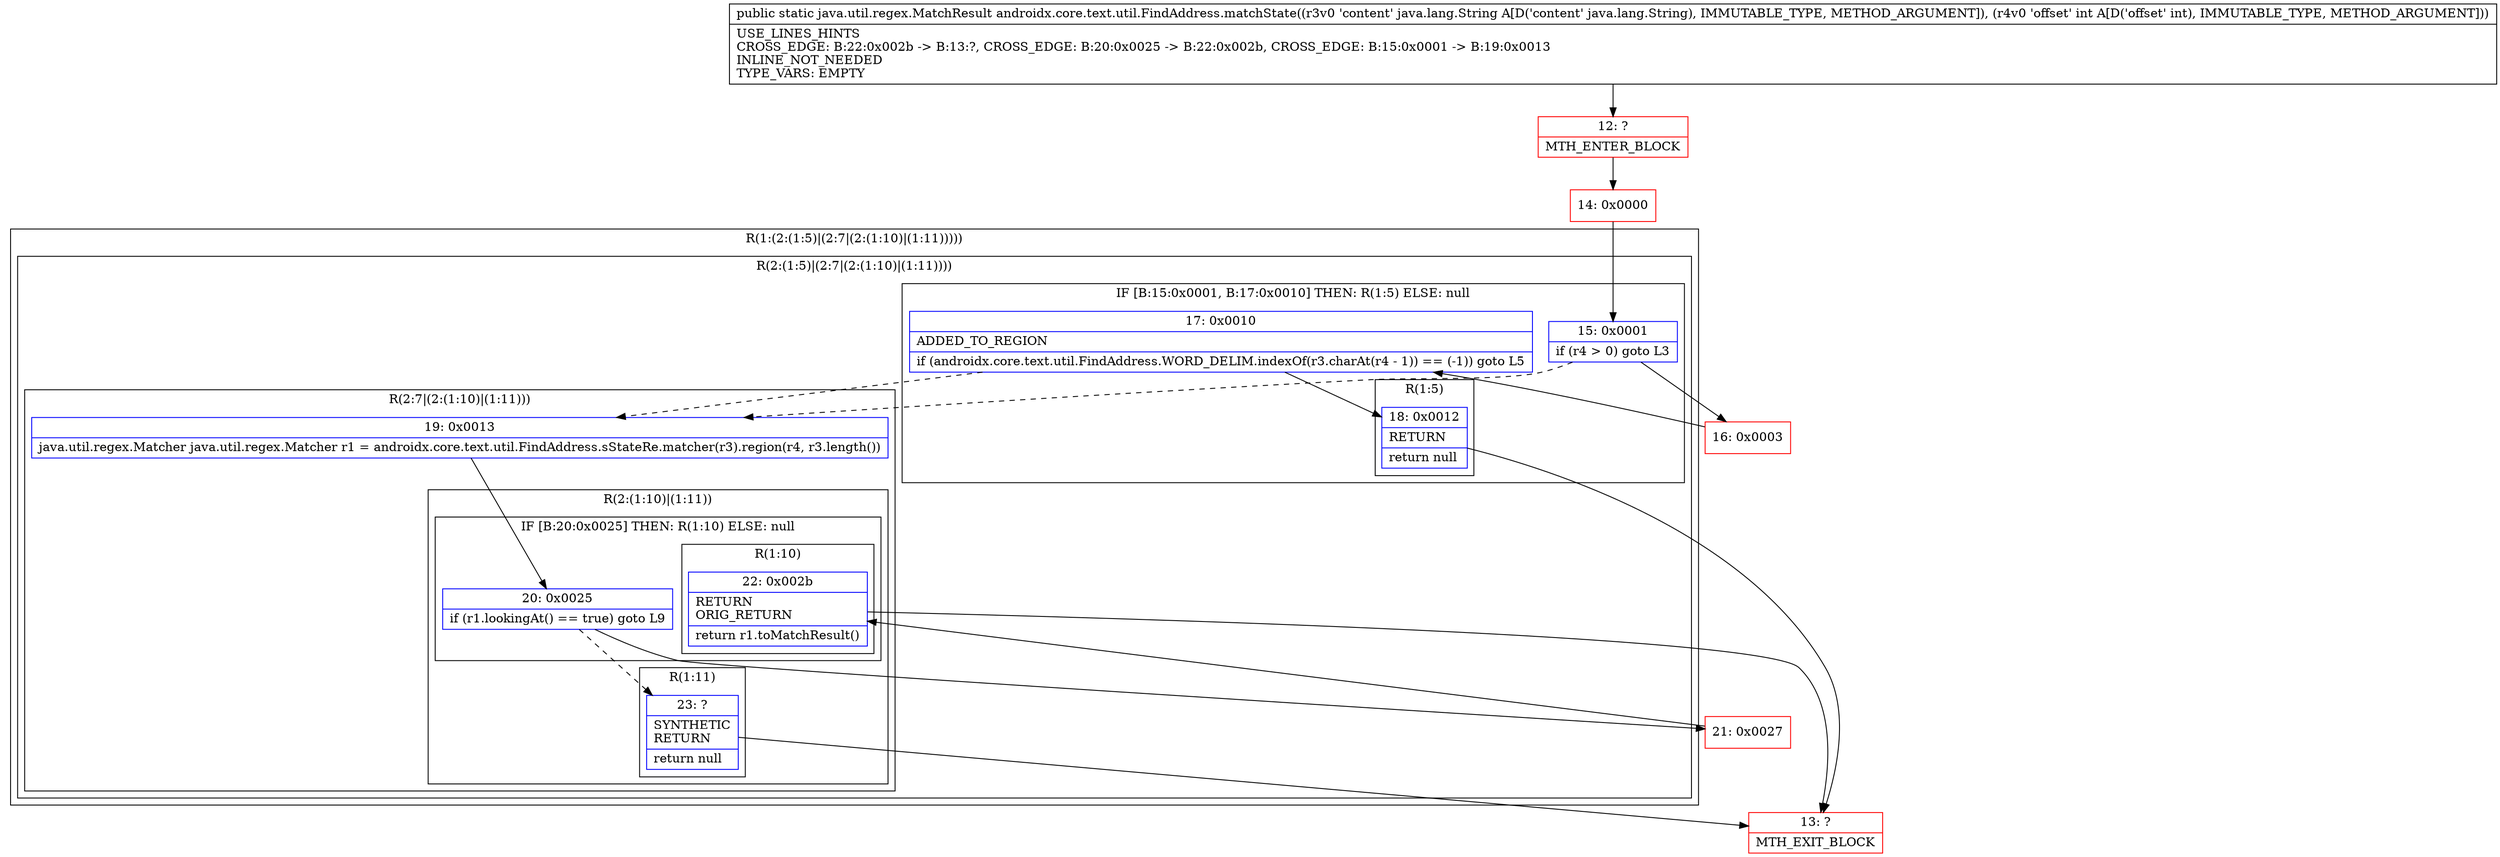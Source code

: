 digraph "CFG forandroidx.core.text.util.FindAddress.matchState(Ljava\/lang\/String;I)Ljava\/util\/regex\/MatchResult;" {
subgraph cluster_Region_1652215949 {
label = "R(1:(2:(1:5)|(2:7|(2:(1:10)|(1:11)))))";
node [shape=record,color=blue];
subgraph cluster_Region_191086026 {
label = "R(2:(1:5)|(2:7|(2:(1:10)|(1:11))))";
node [shape=record,color=blue];
subgraph cluster_IfRegion_320971738 {
label = "IF [B:15:0x0001, B:17:0x0010] THEN: R(1:5) ELSE: null";
node [shape=record,color=blue];
Node_15 [shape=record,label="{15\:\ 0x0001|if (r4 \> 0) goto L3\l}"];
Node_17 [shape=record,label="{17\:\ 0x0010|ADDED_TO_REGION\l|if (androidx.core.text.util.FindAddress.WORD_DELIM.indexOf(r3.charAt(r4 \- 1)) == (\-1)) goto L5\l}"];
subgraph cluster_Region_132828985 {
label = "R(1:5)";
node [shape=record,color=blue];
Node_18 [shape=record,label="{18\:\ 0x0012|RETURN\l|return null\l}"];
}
}
subgraph cluster_Region_1016854275 {
label = "R(2:7|(2:(1:10)|(1:11)))";
node [shape=record,color=blue];
Node_19 [shape=record,label="{19\:\ 0x0013|java.util.regex.Matcher java.util.regex.Matcher r1 = androidx.core.text.util.FindAddress.sStateRe.matcher(r3).region(r4, r3.length())\l}"];
subgraph cluster_Region_857770481 {
label = "R(2:(1:10)|(1:11))";
node [shape=record,color=blue];
subgraph cluster_IfRegion_1902578299 {
label = "IF [B:20:0x0025] THEN: R(1:10) ELSE: null";
node [shape=record,color=blue];
Node_20 [shape=record,label="{20\:\ 0x0025|if (r1.lookingAt() == true) goto L9\l}"];
subgraph cluster_Region_340270297 {
label = "R(1:10)";
node [shape=record,color=blue];
Node_22 [shape=record,label="{22\:\ 0x002b|RETURN\lORIG_RETURN\l|return r1.toMatchResult()\l}"];
}
}
subgraph cluster_Region_624684978 {
label = "R(1:11)";
node [shape=record,color=blue];
Node_23 [shape=record,label="{23\:\ ?|SYNTHETIC\lRETURN\l|return null\l}"];
}
}
}
}
}
Node_12 [shape=record,color=red,label="{12\:\ ?|MTH_ENTER_BLOCK\l}"];
Node_14 [shape=record,color=red,label="{14\:\ 0x0000}"];
Node_16 [shape=record,color=red,label="{16\:\ 0x0003}"];
Node_13 [shape=record,color=red,label="{13\:\ ?|MTH_EXIT_BLOCK\l}"];
Node_21 [shape=record,color=red,label="{21\:\ 0x0027}"];
MethodNode[shape=record,label="{public static java.util.regex.MatchResult androidx.core.text.util.FindAddress.matchState((r3v0 'content' java.lang.String A[D('content' java.lang.String), IMMUTABLE_TYPE, METHOD_ARGUMENT]), (r4v0 'offset' int A[D('offset' int), IMMUTABLE_TYPE, METHOD_ARGUMENT]))  | USE_LINES_HINTS\lCROSS_EDGE: B:22:0x002b \-\> B:13:?, CROSS_EDGE: B:20:0x0025 \-\> B:22:0x002b, CROSS_EDGE: B:15:0x0001 \-\> B:19:0x0013\lINLINE_NOT_NEEDED\lTYPE_VARS: EMPTY\l}"];
MethodNode -> Node_12;Node_15 -> Node_16;
Node_15 -> Node_19[style=dashed];
Node_17 -> Node_18;
Node_17 -> Node_19[style=dashed];
Node_18 -> Node_13;
Node_19 -> Node_20;
Node_20 -> Node_21;
Node_20 -> Node_23[style=dashed];
Node_22 -> Node_13;
Node_23 -> Node_13;
Node_12 -> Node_14;
Node_14 -> Node_15;
Node_16 -> Node_17;
Node_21 -> Node_22;
}


